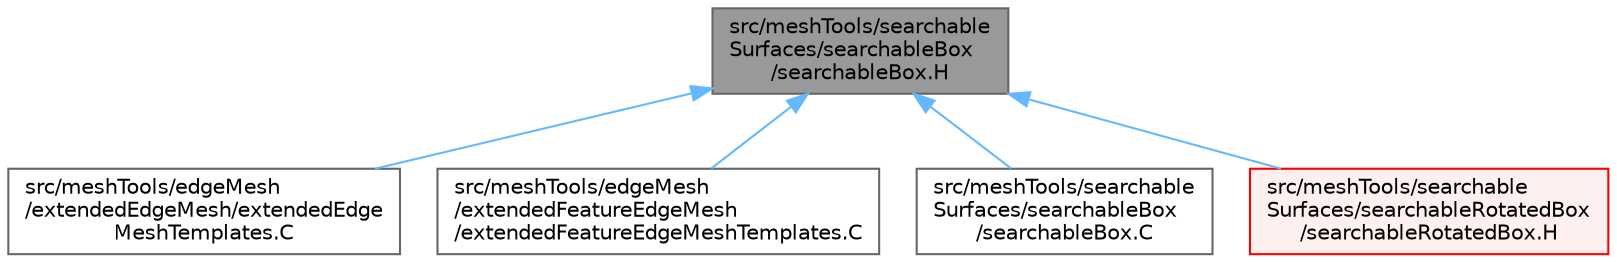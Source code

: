 digraph "src/meshTools/searchableSurfaces/searchableBox/searchableBox.H"
{
 // LATEX_PDF_SIZE
  bgcolor="transparent";
  edge [fontname=Helvetica,fontsize=10,labelfontname=Helvetica,labelfontsize=10];
  node [fontname=Helvetica,fontsize=10,shape=box,height=0.2,width=0.4];
  Node1 [id="Node000001",label="src/meshTools/searchable\lSurfaces/searchableBox\l/searchableBox.H",height=0.2,width=0.4,color="gray40", fillcolor="grey60", style="filled", fontcolor="black",tooltip=" "];
  Node1 -> Node2 [id="edge1_Node000001_Node000002",dir="back",color="steelblue1",style="solid",tooltip=" "];
  Node2 [id="Node000002",label="src/meshTools/edgeMesh\l/extendedEdgeMesh/extendedEdge\lMeshTemplates.C",height=0.2,width=0.4,color="grey40", fillcolor="white", style="filled",URL="$extendedEdgeMeshTemplates_8C.html",tooltip=" "];
  Node1 -> Node3 [id="edge2_Node000001_Node000003",dir="back",color="steelblue1",style="solid",tooltip=" "];
  Node3 [id="Node000003",label="src/meshTools/edgeMesh\l/extendedFeatureEdgeMesh\l/extendedFeatureEdgeMeshTemplates.C",height=0.2,width=0.4,color="grey40", fillcolor="white", style="filled",URL="$extendedFeatureEdgeMeshTemplates_8C.html",tooltip=" "];
  Node1 -> Node4 [id="edge3_Node000001_Node000004",dir="back",color="steelblue1",style="solid",tooltip=" "];
  Node4 [id="Node000004",label="src/meshTools/searchable\lSurfaces/searchableBox\l/searchableBox.C",height=0.2,width=0.4,color="grey40", fillcolor="white", style="filled",URL="$searchableBox_8C.html",tooltip=" "];
  Node1 -> Node5 [id="edge4_Node000001_Node000005",dir="back",color="steelblue1",style="solid",tooltip=" "];
  Node5 [id="Node000005",label="src/meshTools/searchable\lSurfaces/searchableRotatedBox\l/searchableRotatedBox.H",height=0.2,width=0.4,color="red", fillcolor="#FFF0F0", style="filled",URL="$searchableRotatedBox_8H.html",tooltip=" "];
}
